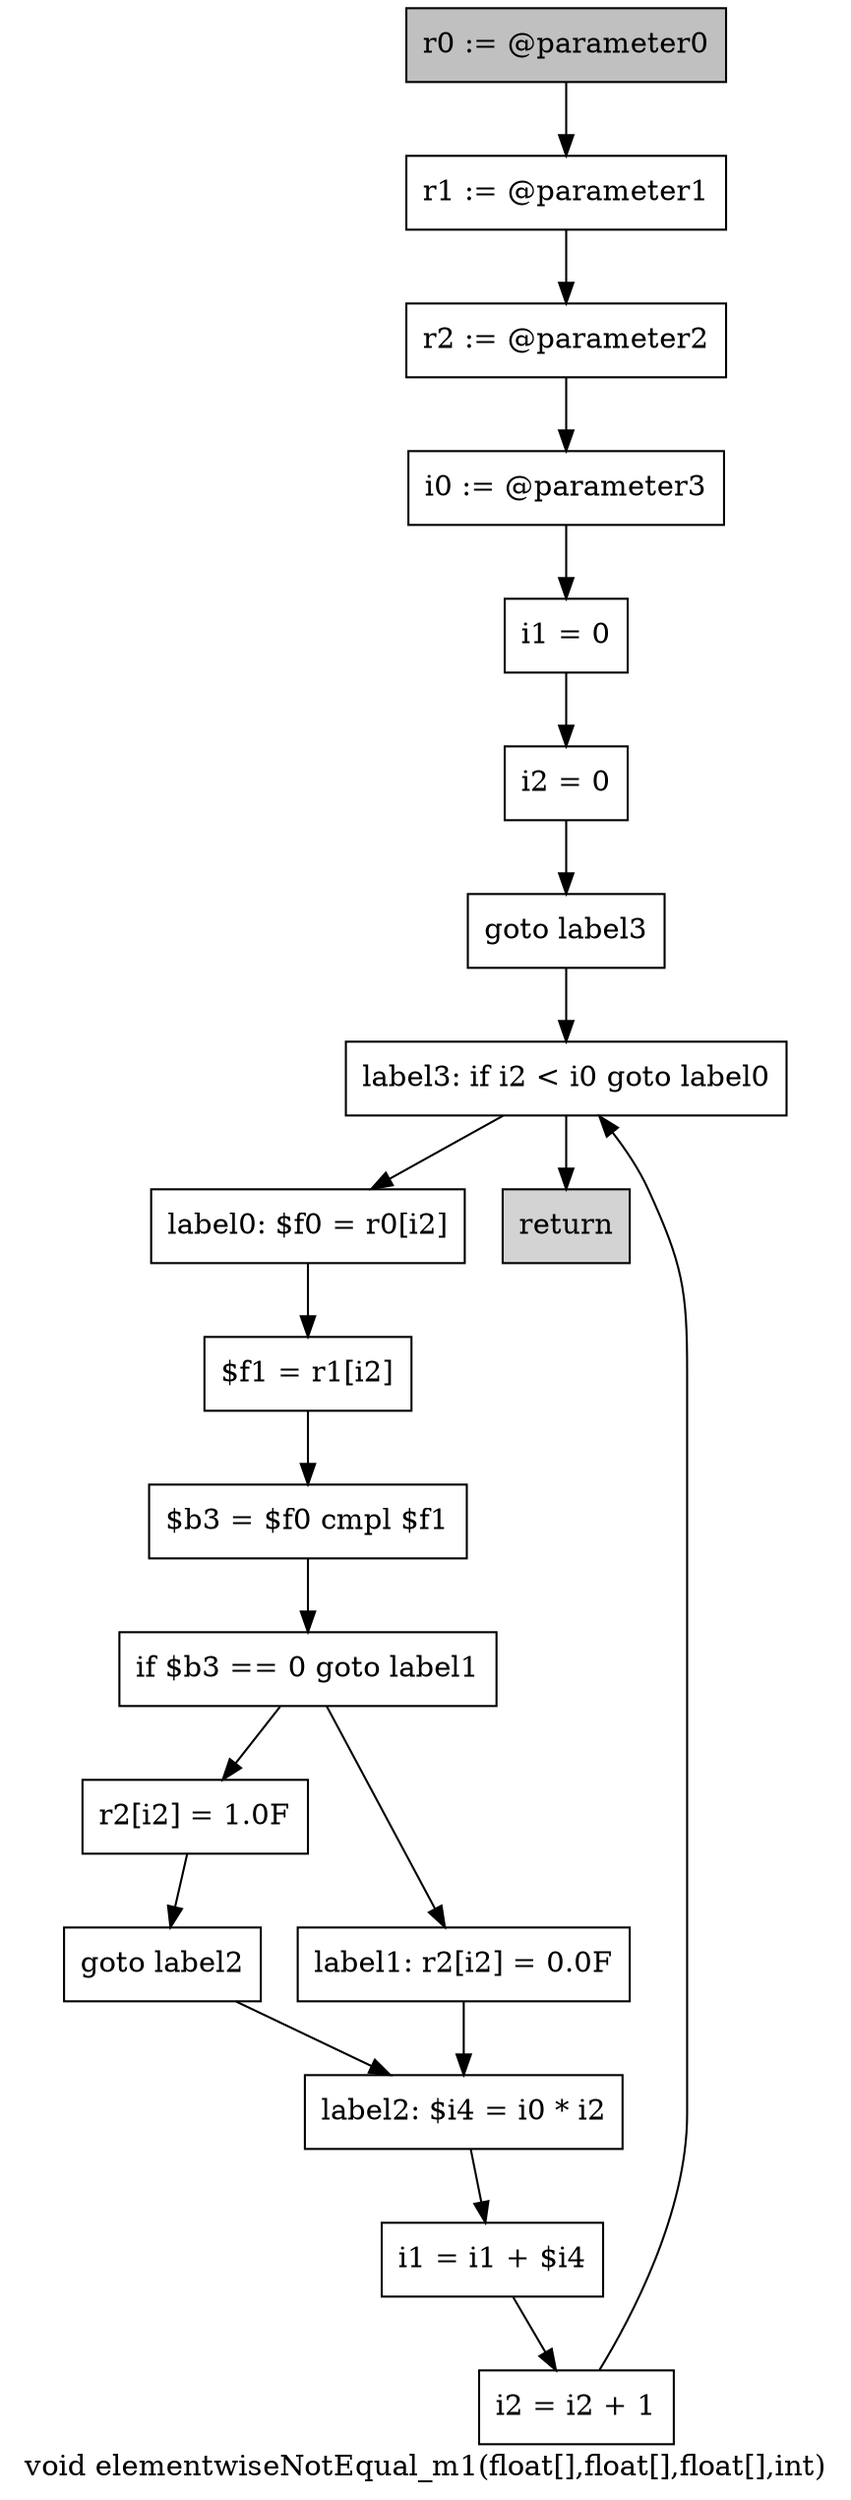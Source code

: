digraph "void elementwiseNotEqual_m1(float[],float[],float[],int)" {
    label="void elementwiseNotEqual_m1(float[],float[],float[],int)";
    node [shape=box];
    "0" [style=filled,fillcolor=gray,label="r0 := @parameter0",];
    "1" [label="r1 := @parameter1",];
    "0"->"1";
    "2" [label="r2 := @parameter2",];
    "1"->"2";
    "3" [label="i0 := @parameter3",];
    "2"->"3";
    "4" [label="i1 = 0",];
    "3"->"4";
    "5" [label="i2 = 0",];
    "4"->"5";
    "6" [label="goto label3",];
    "5"->"6";
    "17" [label="label3: if i2 < i0 goto label0",];
    "6"->"17";
    "7" [label="label0: $f0 = r0[i2]",];
    "8" [label="$f1 = r1[i2]",];
    "7"->"8";
    "9" [label="$b3 = $f0 cmpl $f1",];
    "8"->"9";
    "10" [label="if $b3 == 0 goto label1",];
    "9"->"10";
    "11" [label="r2[i2] = 1.0F",];
    "10"->"11";
    "13" [label="label1: r2[i2] = 0.0F",];
    "10"->"13";
    "12" [label="goto label2",];
    "11"->"12";
    "14" [label="label2: $i4 = i0 * i2",];
    "12"->"14";
    "13"->"14";
    "15" [label="i1 = i1 + $i4",];
    "14"->"15";
    "16" [label="i2 = i2 + 1",];
    "15"->"16";
    "16"->"17";
    "17"->"7";
    "18" [style=filled,fillcolor=lightgray,label="return",];
    "17"->"18";
}
